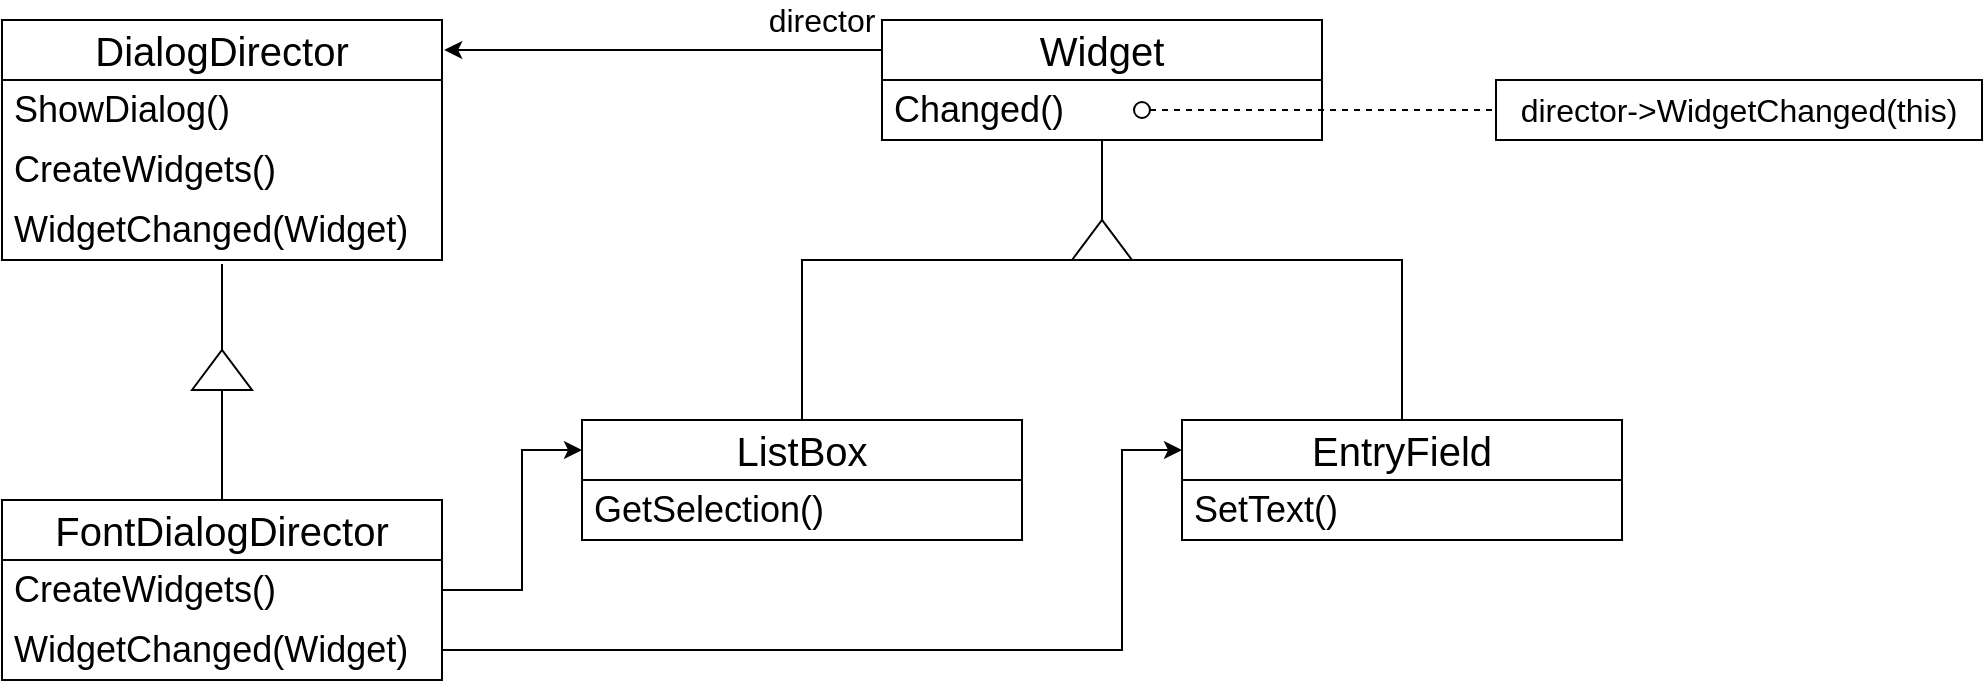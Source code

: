 <mxfile>
    <diagram id="du5Od7qVRm5yqz-LXxOf" name="Página-1">
        <mxGraphModel dx="1748" dy="784" grid="1" gridSize="10" guides="1" tooltips="1" connect="1" arrows="1" fold="1" page="1" pageScale="1" pageWidth="1100" pageHeight="400" math="0" shadow="0">
            <root>
                <mxCell id="0"/>
                <mxCell id="1" parent="0"/>
                <mxCell id="2" value="DialogDirector" style="swimlane;fontStyle=0;childLayout=stackLayout;horizontal=1;startSize=30;horizontalStack=0;resizeParent=1;resizeParentMax=0;resizeLast=0;collapsible=1;marginBottom=0;whiteSpace=wrap;html=1;fontSize=20;" parent="1" vertex="1">
                    <mxGeometry x="80" y="30" width="220" height="120" as="geometry"/>
                </mxCell>
                <mxCell id="3" value="ShowDialog()" style="text;strokeColor=none;fillColor=none;align=left;verticalAlign=middle;spacingLeft=4;spacingRight=4;overflow=hidden;points=[[0,0.5],[1,0.5]];portConstraint=eastwest;rotatable=0;whiteSpace=wrap;html=1;fontSize=18;" parent="2" vertex="1">
                    <mxGeometry y="30" width="220" height="30" as="geometry"/>
                </mxCell>
                <mxCell id="6" value="CreateWidgets()" style="text;strokeColor=none;fillColor=none;align=left;verticalAlign=middle;spacingLeft=4;spacingRight=4;overflow=hidden;points=[[0,0.5],[1,0.5]];portConstraint=eastwest;rotatable=0;whiteSpace=wrap;html=1;fontSize=18;" parent="2" vertex="1">
                    <mxGeometry y="60" width="220" height="30" as="geometry"/>
                </mxCell>
                <mxCell id="7" value="WidgetChanged(Widget)" style="text;strokeColor=none;fillColor=none;align=left;verticalAlign=middle;spacingLeft=4;spacingRight=4;overflow=hidden;points=[[0,0.5],[1,0.5]];portConstraint=eastwest;rotatable=0;whiteSpace=wrap;html=1;fontSize=18;" parent="2" vertex="1">
                    <mxGeometry y="90" width="220" height="30" as="geometry"/>
                </mxCell>
                <mxCell id="34" style="edgeStyle=none;rounded=0;html=1;entryX=0;entryY=0.25;entryDx=0;entryDy=0;" edge="1" parent="1" source="8" target="15">
                    <mxGeometry relative="1" as="geometry">
                        <Array as="points">
                            <mxPoint x="340" y="315"/>
                            <mxPoint x="340" y="245"/>
                        </Array>
                    </mxGeometry>
                </mxCell>
                <mxCell id="8" value="FontDialogDirector" style="swimlane;fontStyle=0;childLayout=stackLayout;horizontal=1;startSize=30;horizontalStack=0;resizeParent=1;resizeParentMax=0;resizeLast=0;collapsible=1;marginBottom=0;whiteSpace=wrap;html=1;fontSize=20;" parent="1" vertex="1">
                    <mxGeometry x="80" y="270" width="220" height="90" as="geometry"/>
                </mxCell>
                <mxCell id="10" value="CreateWidgets()" style="text;strokeColor=none;fillColor=none;align=left;verticalAlign=middle;spacingLeft=4;spacingRight=4;overflow=hidden;points=[[0,0.5],[1,0.5]];portConstraint=eastwest;rotatable=0;whiteSpace=wrap;html=1;fontSize=18;" parent="8" vertex="1">
                    <mxGeometry y="30" width="220" height="30" as="geometry"/>
                </mxCell>
                <mxCell id="11" value="WidgetChanged(Widget)" style="text;strokeColor=none;fillColor=none;align=left;verticalAlign=middle;spacingLeft=4;spacingRight=4;overflow=hidden;points=[[0,0.5],[1,0.5]];portConstraint=eastwest;rotatable=0;whiteSpace=wrap;html=1;fontSize=18;" parent="8" vertex="1">
                    <mxGeometry y="60" width="220" height="30" as="geometry"/>
                </mxCell>
                <mxCell id="19" style="edgeStyle=none;html=1;entryX=1.005;entryY=0.125;entryDx=0;entryDy=0;entryPerimeter=0;fontSize=18;exitX=0;exitY=0.25;exitDx=0;exitDy=0;" parent="1" source="12" target="2" edge="1">
                    <mxGeometry relative="1" as="geometry"/>
                </mxCell>
                <mxCell id="12" value="Widget" style="swimlane;fontStyle=0;childLayout=stackLayout;horizontal=1;startSize=30;horizontalStack=0;resizeParent=1;resizeParentMax=0;resizeLast=0;collapsible=1;marginBottom=0;whiteSpace=wrap;html=1;fontSize=20;" parent="1" vertex="1">
                    <mxGeometry x="520" y="30" width="220" height="60" as="geometry"/>
                </mxCell>
                <mxCell id="14" value="Changed()" style="text;strokeColor=none;fillColor=none;align=left;verticalAlign=middle;spacingLeft=4;spacingRight=4;overflow=hidden;points=[[0,0.5],[1,0.5]];portConstraint=eastwest;rotatable=0;whiteSpace=wrap;html=1;fontSize=18;" parent="12" vertex="1">
                    <mxGeometry y="30" width="220" height="30" as="geometry"/>
                </mxCell>
                <mxCell id="15" value="ListBox" style="swimlane;fontStyle=0;childLayout=stackLayout;horizontal=1;startSize=30;horizontalStack=0;resizeParent=1;resizeParentMax=0;resizeLast=0;collapsible=1;marginBottom=0;whiteSpace=wrap;html=1;fontSize=20;" parent="1" vertex="1">
                    <mxGeometry x="370" y="230" width="220" height="60" as="geometry"/>
                </mxCell>
                <mxCell id="16" value="GetSelection()" style="text;strokeColor=none;fillColor=none;align=left;verticalAlign=middle;spacingLeft=4;spacingRight=4;overflow=hidden;points=[[0,0.5],[1,0.5]];portConstraint=eastwest;rotatable=0;whiteSpace=wrap;html=1;fontSize=18;" parent="15" vertex="1">
                    <mxGeometry y="30" width="220" height="30" as="geometry"/>
                </mxCell>
                <mxCell id="17" value="EntryField" style="swimlane;fontStyle=0;childLayout=stackLayout;horizontal=1;startSize=30;horizontalStack=0;resizeParent=1;resizeParentMax=0;resizeLast=0;collapsible=1;marginBottom=0;whiteSpace=wrap;html=1;fontSize=20;" parent="1" vertex="1">
                    <mxGeometry x="670" y="230" width="220" height="60" as="geometry"/>
                </mxCell>
                <mxCell id="18" value="SetText()" style="text;strokeColor=none;fillColor=none;align=left;verticalAlign=middle;spacingLeft=4;spacingRight=4;overflow=hidden;points=[[0,0.5],[1,0.5]];portConstraint=eastwest;rotatable=0;whiteSpace=wrap;html=1;fontSize=18;" parent="17" vertex="1">
                    <mxGeometry y="30" width="220" height="30" as="geometry"/>
                </mxCell>
                <mxCell id="20" value="director" style="text;html=1;strokeColor=none;fillColor=none;align=center;verticalAlign=middle;whiteSpace=wrap;rounded=0;fontSize=16;" parent="1" vertex="1">
                    <mxGeometry x="460" y="20" width="60" height="20" as="geometry"/>
                </mxCell>
                <mxCell id="25" style="edgeStyle=none;html=1;entryX=0.5;entryY=1.067;entryDx=0;entryDy=0;entryPerimeter=0;fontSize=16;endArrow=none;endFill=0;" parent="1" source="23" target="7" edge="1">
                    <mxGeometry relative="1" as="geometry"/>
                </mxCell>
                <mxCell id="26" style="edgeStyle=none;html=1;fontSize=16;endArrow=none;endFill=0;" parent="1" source="23" target="8" edge="1">
                    <mxGeometry relative="1" as="geometry"/>
                </mxCell>
                <mxCell id="23" value="" style="triangle;whiteSpace=wrap;html=1;fontSize=16;rotation=-90;" parent="1" vertex="1">
                    <mxGeometry x="180" y="190" width="20" height="30" as="geometry"/>
                </mxCell>
                <mxCell id="27" value="" style="triangle;whiteSpace=wrap;html=1;fontSize=16;rotation=-90;" parent="1" vertex="1">
                    <mxGeometry x="620" y="125" width="20" height="30" as="geometry"/>
                </mxCell>
                <mxCell id="28" value="" style="endArrow=none;html=1;fontSize=16;entryX=1;entryY=0.5;entryDx=0;entryDy=0;" parent="1" target="27" edge="1">
                    <mxGeometry width="50" height="50" relative="1" as="geometry">
                        <mxPoint x="630" y="90" as="sourcePoint"/>
                        <mxPoint x="490" y="150" as="targetPoint"/>
                    </mxGeometry>
                </mxCell>
                <mxCell id="30" value="" style="endArrow=none;html=1;fontSize=16;entryX=0.5;entryY=0;entryDx=0;entryDy=0;exitX=0.5;exitY=0;exitDx=0;exitDy=0;rounded=0;" parent="1" source="17" target="15" edge="1">
                    <mxGeometry width="50" height="50" relative="1" as="geometry">
                        <mxPoint x="640" y="100" as="sourcePoint"/>
                        <mxPoint x="640" y="145" as="targetPoint"/>
                        <Array as="points">
                            <mxPoint x="780" y="150"/>
                            <mxPoint x="630" y="150"/>
                            <mxPoint x="480" y="150"/>
                        </Array>
                    </mxGeometry>
                </mxCell>
                <mxCell id="32" style="edgeStyle=none;rounded=0;html=1;fontSize=16;endArrow=none;endFill=0;startArrow=oval;startFill=0;entryX=0;entryY=0.5;entryDx=0;entryDy=0;strokeWidth=1;dashed=1;startSize=8;" parent="1" target="31" edge="1">
                    <mxGeometry relative="1" as="geometry">
                        <mxPoint x="650" y="75" as="sourcePoint"/>
                        <mxPoint x="940" y="180" as="targetPoint"/>
                    </mxGeometry>
                </mxCell>
                <mxCell id="31" value="director-&amp;gt;WidgetChanged(this)" style="rounded=0;whiteSpace=wrap;html=1;fontSize=16;" parent="1" vertex="1">
                    <mxGeometry x="827" y="60" width="243" height="30" as="geometry"/>
                </mxCell>
                <mxCell id="33" style="edgeStyle=none;html=1;entryX=0;entryY=0.25;entryDx=0;entryDy=0;rounded=0;" edge="1" parent="1" source="11" target="17">
                    <mxGeometry relative="1" as="geometry">
                        <Array as="points">
                            <mxPoint x="640" y="345"/>
                            <mxPoint x="640" y="245"/>
                        </Array>
                    </mxGeometry>
                </mxCell>
            </root>
        </mxGraphModel>
    </diagram>
</mxfile>